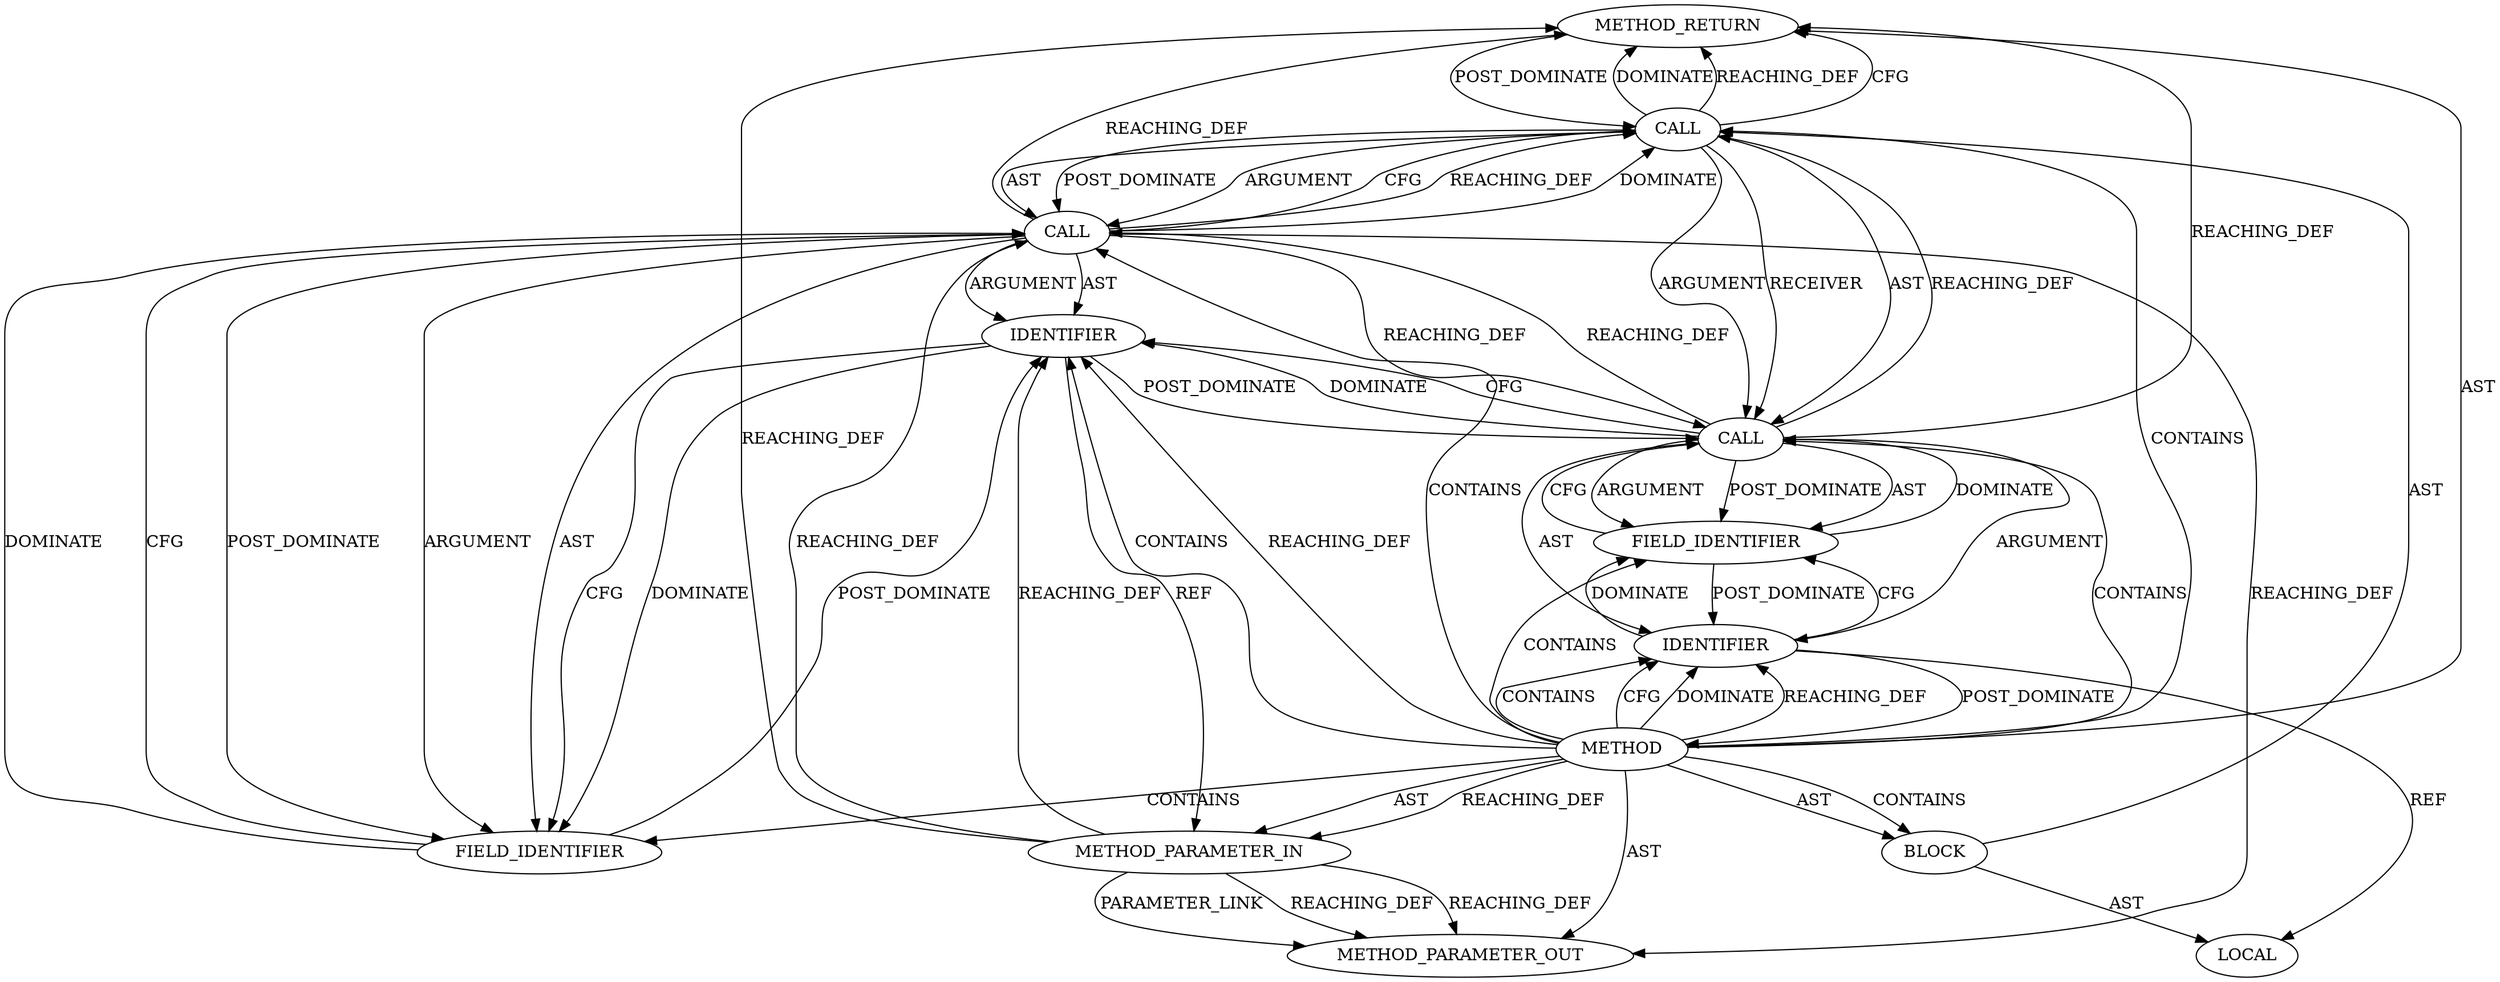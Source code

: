 digraph {
  17484 [label=METHOD_RETURN ORDER=3 CODE="RET" COLUMN_NUMBER=1 LINE_NUMBER=2419 TYPE_FULL_NAME="void" EVALUATION_STRATEGY="BY_VALUE"]
  17473 [label=METHOD COLUMN_NUMBER=1 LINE_NUMBER=2419 COLUMN_NUMBER_END=1 IS_EXTERNAL=false SIGNATURE="void tls_rx_msg_ready (tls_strparser*)" NAME="tls_rx_msg_ready" AST_PARENT_TYPE="TYPE_DECL" AST_PARENT_FULL_NAME="tls_sw.c:<global>" ORDER=51 CODE="void tls_rx_msg_ready(struct tls_strparser *strp)
{
	struct tls_sw_context_rx *ctx;

	ctx = container_of(strp, struct tls_sw_context_rx, strp);
	ctx->saved_data_ready(strp->sk);
}" FULL_NAME="tls_rx_msg_ready" LINE_NUMBER_END=2425 FILENAME="tls_sw.c"]
  17478 [label=CALL ORDER=1 ARGUMENT_INDEX=0 CODE="ctx->saved_data_ready" COLUMN_NUMBER=2 METHOD_FULL_NAME="<operator>.indirectFieldAccess" LINE_NUMBER=2424 TYPE_FULL_NAME="<empty>" DISPATCH_TYPE="STATIC_DISPATCH" SIGNATURE="" NAME="<operator>.indirectFieldAccess"]
  17481 [label=CALL ORDER=2 ARGUMENT_INDEX=1 CODE="strp->sk" COLUMN_NUMBER=24 METHOD_FULL_NAME="<operator>.indirectFieldAccess" LINE_NUMBER=2424 TYPE_FULL_NAME="<empty>" DISPATCH_TYPE="STATIC_DISPATCH" SIGNATURE="" NAME="<operator>.indirectFieldAccess"]
  17475 [label=BLOCK ORDER=2 ARGUMENT_INDEX=-1 CODE="{
	struct tls_sw_context_rx *ctx;

	ctx = container_of(strp, struct tls_sw_context_rx, strp);
	ctx->saved_data_ready(strp->sk);
}" COLUMN_NUMBER=1 LINE_NUMBER=2420 TYPE_FULL_NAME="void"]
  17479 [label=IDENTIFIER ORDER=1 ARGUMENT_INDEX=1 CODE="ctx" COLUMN_NUMBER=2 LINE_NUMBER=2424 TYPE_FULL_NAME="tls_sw_context_rx*" NAME="ctx"]
  21697 [label=METHOD_PARAMETER_OUT ORDER=1 CODE="struct tls_strparser *strp" IS_VARIADIC=false COLUMN_NUMBER=23 LINE_NUMBER=2419 TYPE_FULL_NAME="tls_strparser*" EVALUATION_STRATEGY="BY_VALUE" INDEX=1 NAME="strp"]
  17483 [label=FIELD_IDENTIFIER ORDER=2 ARGUMENT_INDEX=2 CODE="sk" COLUMN_NUMBER=24 LINE_NUMBER=2424 CANONICAL_NAME="sk"]
  17477 [label=CALL ORDER=2 ARGUMENT_INDEX=-1 CODE="ctx->saved_data_ready(strp->sk)" COLUMN_NUMBER=2 METHOD_FULL_NAME="tls_sw_context_rx.saved_data_ready" LINE_NUMBER=2424 TYPE_FULL_NAME="<empty>" DISPATCH_TYPE="STATIC_DISPATCH" SIGNATURE="" NAME="saved_data_ready"]
  17474 [label=METHOD_PARAMETER_IN ORDER=1 CODE="struct tls_strparser *strp" IS_VARIADIC=false COLUMN_NUMBER=23 LINE_NUMBER=2419 TYPE_FULL_NAME="tls_strparser*" EVALUATION_STRATEGY="BY_VALUE" INDEX=1 NAME="strp"]
  17480 [label=FIELD_IDENTIFIER ORDER=2 ARGUMENT_INDEX=2 CODE="saved_data_ready" COLUMN_NUMBER=2 LINE_NUMBER=2424 CANONICAL_NAME="saved_data_ready"]
  17476 [label=LOCAL ORDER=1 CODE="struct tls_sw_context_rx* ctx" COLUMN_NUMBER=27 LINE_NUMBER=2421 TYPE_FULL_NAME="tls_sw_context_rx*" NAME="ctx"]
  17482 [label=IDENTIFIER ORDER=1 ARGUMENT_INDEX=1 CODE="strp" COLUMN_NUMBER=24 LINE_NUMBER=2424 TYPE_FULL_NAME="tls_strparser*" NAME="strp"]
  17478 -> 17482 [label=DOMINATE ]
  17481 -> 17482 [label=AST ]
  17481 -> 17477 [label=CFG ]
  17478 -> 17480 [label=ARGUMENT ]
  17478 -> 17484 [label=REACHING_DEF VARIABLE="ctx->saved_data_ready"]
  17474 -> 17481 [label=REACHING_DEF VARIABLE="strp"]
  17473 -> 17482 [label=CONTAINS ]
  17474 -> 17482 [label=REACHING_DEF VARIABLE="strp"]
  17480 -> 17478 [label=DOMINATE ]
  17474 -> 21697 [label=PARAMETER_LINK ]
  17479 -> 17476 [label=REF ]
  17477 -> 17484 [label=DOMINATE ]
  17479 -> 17480 [label=CFG ]
  17474 -> 21697 [label=REACHING_DEF VARIABLE="strp"]
  17474 -> 21697 [label=REACHING_DEF VARIABLE="strp"]
  17477 -> 17478 [label=AST ]
  17480 -> 17478 [label=CFG ]
  17481 -> 17477 [label=REACHING_DEF VARIABLE="strp->sk"]
  17479 -> 17473 [label=POST_DOMINATE ]
  17473 -> 21697 [label=AST ]
  17473 -> 17484 [label=AST ]
  17473 -> 17475 [label=AST ]
  17473 -> 17477 [label=CONTAINS ]
  17473 -> 17479 [label=CONTAINS ]
  17481 -> 17483 [label=ARGUMENT ]
  17474 -> 17484 [label=REACHING_DEF VARIABLE="strp"]
  17477 -> 17481 [label=ARGUMENT ]
  17475 -> 17477 [label=AST ]
  17473 -> 17479 [label=CFG ]
  17478 -> 17482 [label=CFG ]
  17478 -> 17480 [label=POST_DOMINATE ]
  17482 -> 17478 [label=POST_DOMINATE ]
  17478 -> 17481 [label=REACHING_DEF VARIABLE="ctx->saved_data_ready"]
  17481 -> 17484 [label=REACHING_DEF VARIABLE="strp->sk"]
  17477 -> 17484 [label=REACHING_DEF VARIABLE="ctx->saved_data_ready(strp->sk)"]
  17482 -> 17474 [label=REF ]
  17481 -> 17482 [label=ARGUMENT ]
  17477 -> 17478 [label=ARGUMENT ]
  17475 -> 17476 [label=AST ]
  17481 -> 21697 [label=REACHING_DEF VARIABLE="strp->sk"]
  17483 -> 17482 [label=POST_DOMINATE ]
  17483 -> 17481 [label=DOMINATE ]
  17478 -> 17480 [label=AST ]
  17478 -> 17479 [label=ARGUMENT ]
  17473 -> 17478 [label=CONTAINS ]
  17478 -> 17477 [label=REACHING_DEF VARIABLE="ctx->saved_data_ready"]
  17477 -> 17481 [label=AST ]
  17482 -> 17483 [label=CFG ]
  17484 -> 17477 [label=POST_DOMINATE ]
  17473 -> 17479 [label=DOMINATE ]
  17473 -> 17481 [label=CONTAINS ]
  17481 -> 17478 [label=REACHING_DEF VARIABLE="strp->sk"]
  17473 -> 17474 [label=AST ]
  17473 -> 17482 [label=REACHING_DEF VARIABLE=""]
  17482 -> 17483 [label=DOMINATE ]
  17477 -> 17481 [label=POST_DOMINATE ]
  17473 -> 17475 [label=CONTAINS ]
  17479 -> 17480 [label=DOMINATE ]
  17473 -> 17480 [label=CONTAINS ]
  17473 -> 17474 [label=REACHING_DEF VARIABLE=""]
  17473 -> 17483 [label=CONTAINS ]
  17473 -> 17479 [label=REACHING_DEF VARIABLE=""]
  17477 -> 17484 [label=CFG ]
  17483 -> 17481 [label=CFG ]
  17481 -> 17483 [label=AST ]
  17481 -> 17483 [label=POST_DOMINATE ]
  17477 -> 17478 [label=RECEIVER ]
  17481 -> 17477 [label=DOMINATE ]
  17478 -> 17479 [label=AST ]
  17480 -> 17479 [label=POST_DOMINATE ]
}
